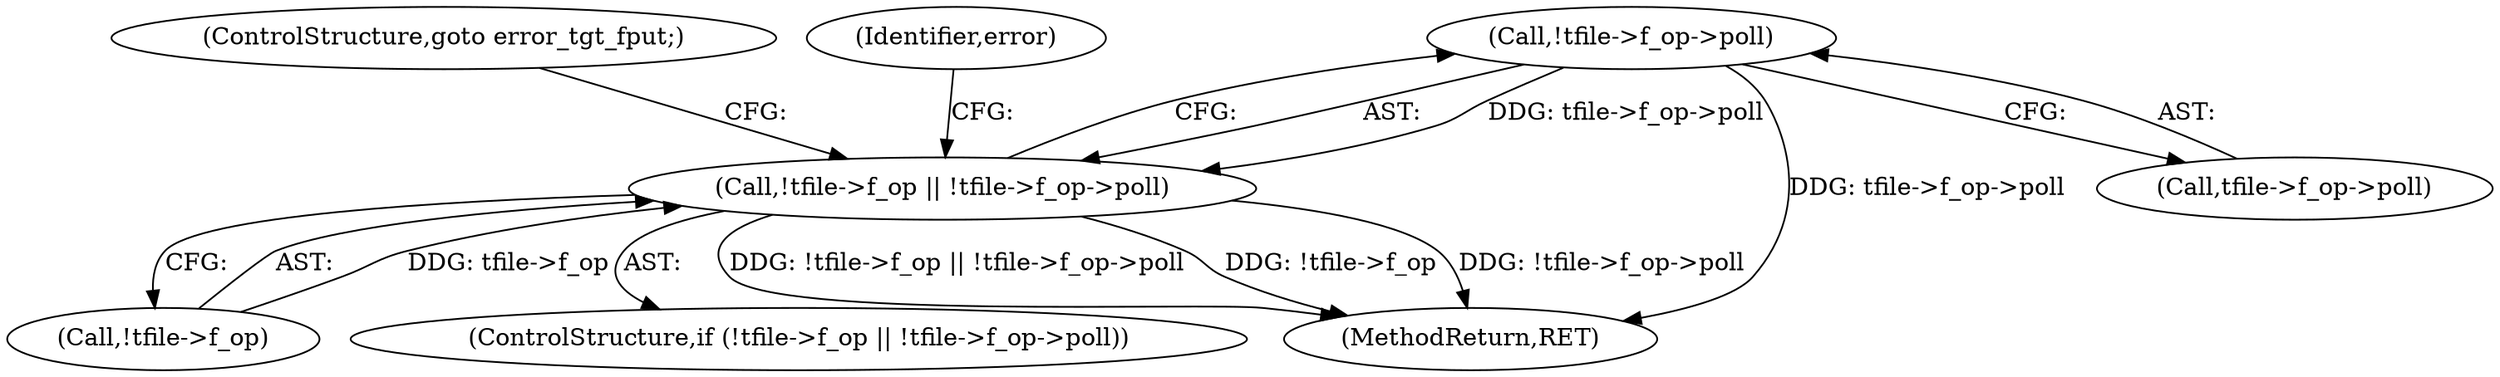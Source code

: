 digraph "0_linux_13d518074a952d33d47c428419693f63389547e9@pointer" {
"1000173" [label="(Call,!tfile->f_op->poll)"];
"1000168" [label="(Call,!tfile->f_op || !tfile->f_op->poll)"];
"1000169" [label="(Call,!tfile->f_op)"];
"1000167" [label="(ControlStructure,if (!tfile->f_op || !tfile->f_op->poll))"];
"1000173" [label="(Call,!tfile->f_op->poll)"];
"1000179" [label="(ControlStructure,goto error_tgt_fput;)"];
"1000168" [label="(Call,!tfile->f_op || !tfile->f_op->poll)"];
"1000174" [label="(Call,tfile->f_op->poll)"];
"1000346" [label="(MethodReturn,RET)"];
"1000181" [label="(Identifier,error)"];
"1000173" -> "1000168"  [label="AST: "];
"1000173" -> "1000174"  [label="CFG: "];
"1000174" -> "1000173"  [label="AST: "];
"1000168" -> "1000173"  [label="CFG: "];
"1000173" -> "1000346"  [label="DDG: tfile->f_op->poll"];
"1000173" -> "1000168"  [label="DDG: tfile->f_op->poll"];
"1000168" -> "1000167"  [label="AST: "];
"1000168" -> "1000169"  [label="CFG: "];
"1000169" -> "1000168"  [label="AST: "];
"1000179" -> "1000168"  [label="CFG: "];
"1000181" -> "1000168"  [label="CFG: "];
"1000168" -> "1000346"  [label="DDG: !tfile->f_op || !tfile->f_op->poll"];
"1000168" -> "1000346"  [label="DDG: !tfile->f_op"];
"1000168" -> "1000346"  [label="DDG: !tfile->f_op->poll"];
"1000169" -> "1000168"  [label="DDG: tfile->f_op"];
}
